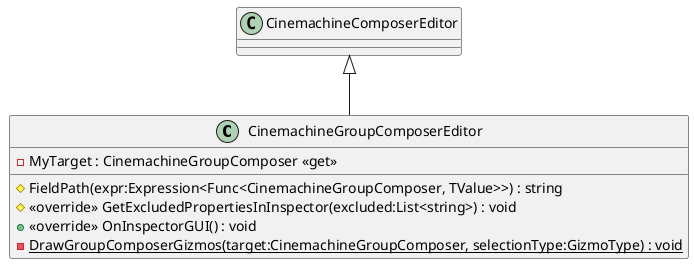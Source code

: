 @startuml
class CinemachineGroupComposerEditor {
    - MyTarget : CinemachineGroupComposer <<get>>
    # FieldPath(expr:Expression<Func<CinemachineGroupComposer, TValue>>) : string
    # <<override>> GetExcludedPropertiesInInspector(excluded:List<string>) : void
    + <<override>> OnInspectorGUI() : void
    - {static} DrawGroupComposerGizmos(target:CinemachineGroupComposer, selectionType:GizmoType) : void
}
CinemachineComposerEditor <|-- CinemachineGroupComposerEditor
@enduml
